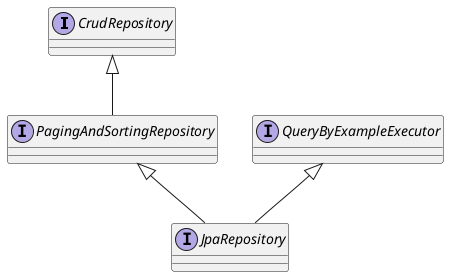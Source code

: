 @startuml
'https://plantuml.com/class-diagram

interface CrudRepository
interface PagingAndSortingRepository
interface JpaRepository
interface QueryByExampleExecutor

PagingAndSortingRepository <|-- JpaRepository
QueryByExampleExecutor <|-- JpaRepository
CrudRepository <|-- PagingAndSortingRepository



@enduml